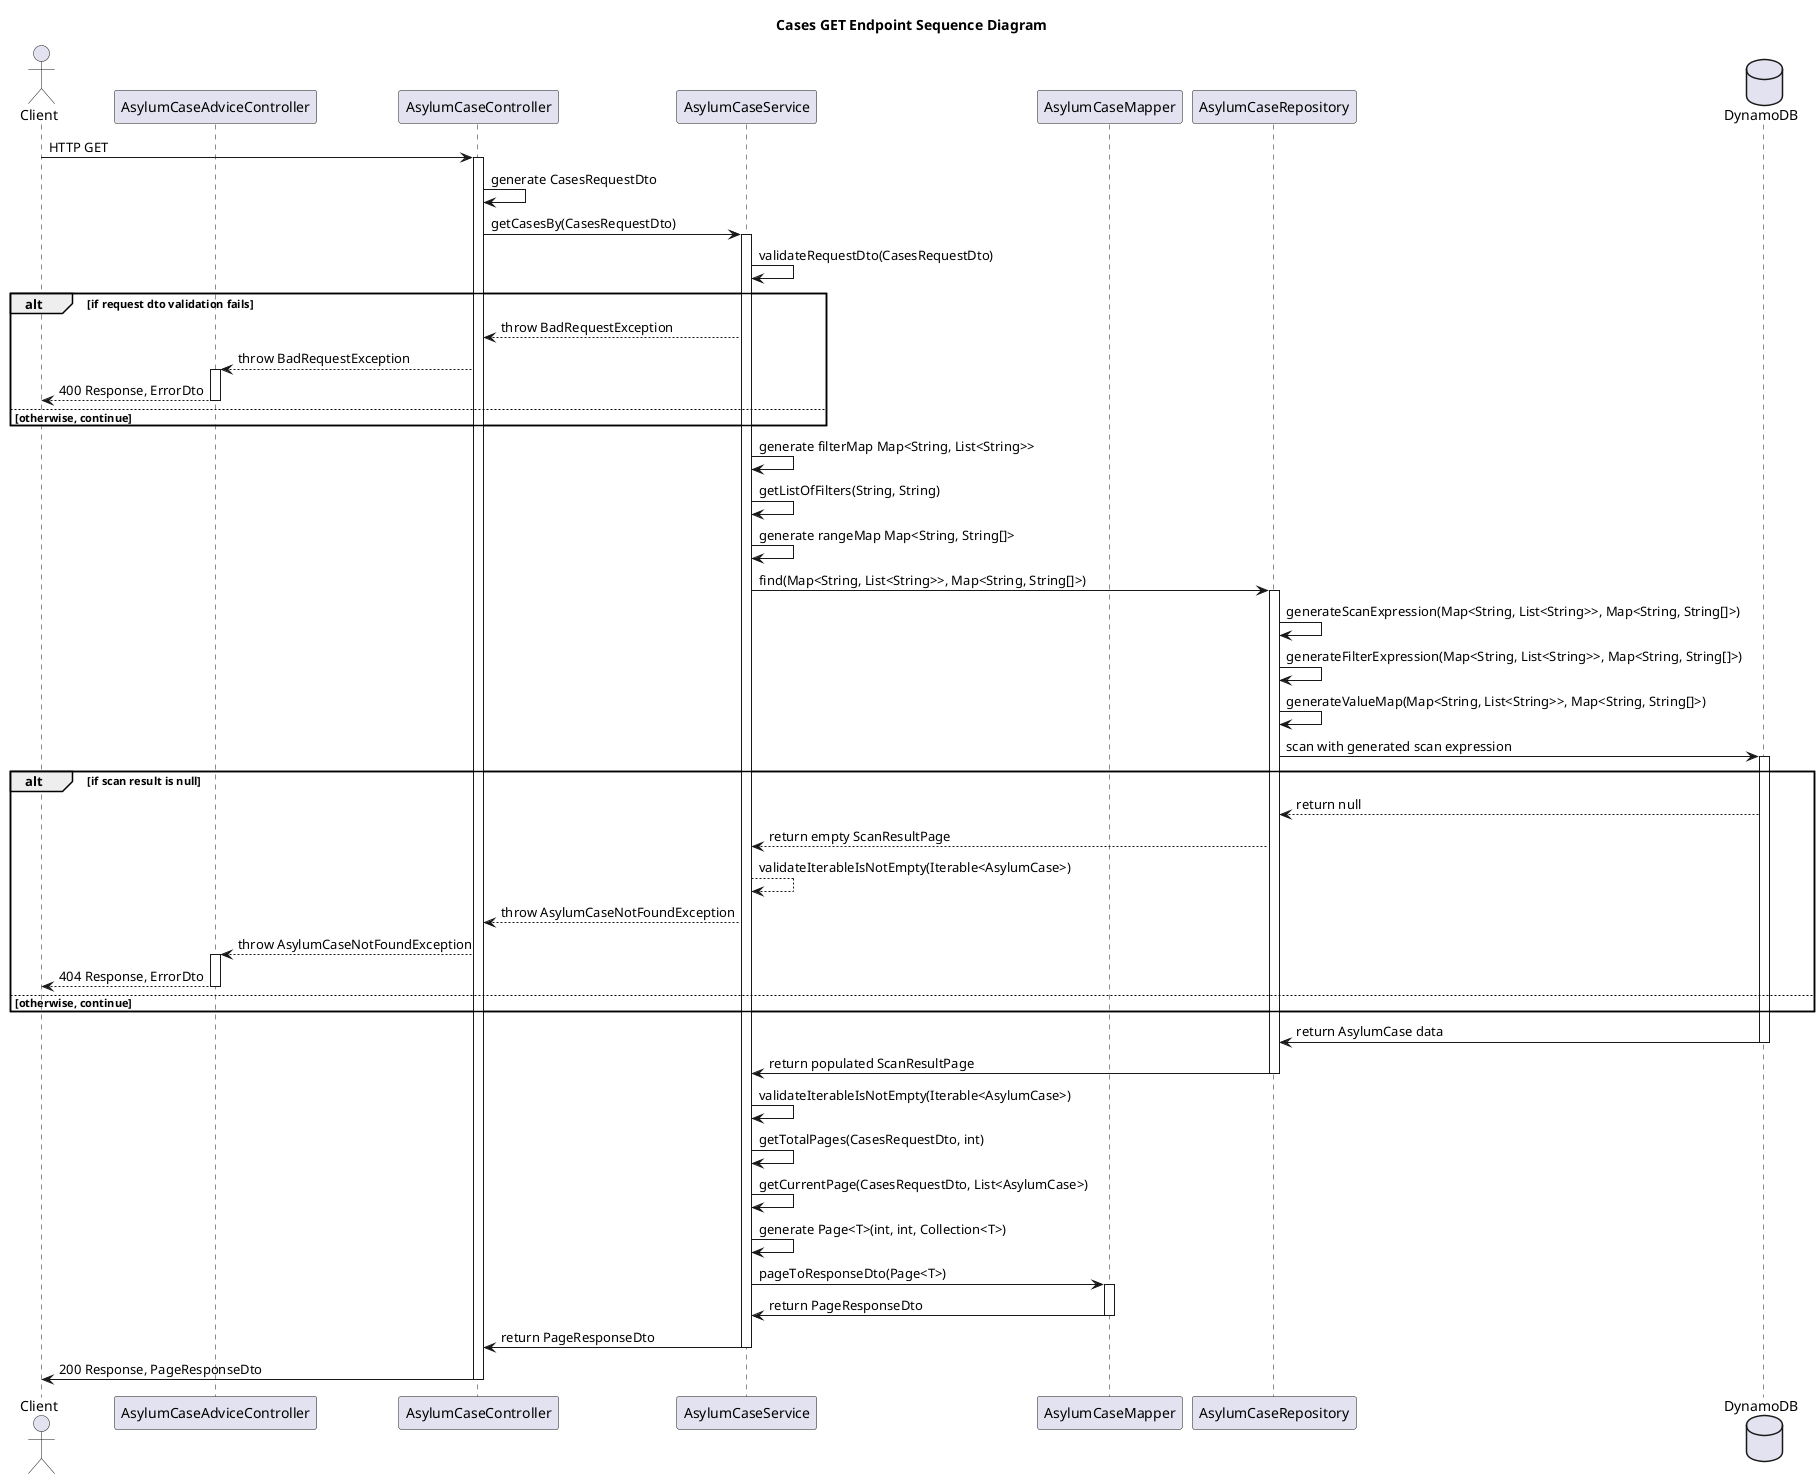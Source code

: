 @startuml
title Cases GET Endpoint Sequence Diagram

actor Client
participant "AsylumCaseAdviceController" as Advice
participant "AsylumCaseController" as Controller
participant "AsylumCaseService" as Service
participant "AsylumCaseMapper" as Mapper
participant "AsylumCaseRepository" as Repository
database DynamoDB

Client -> Controller : HTTP GET
activate Controller
Controller -> Controller : generate CasesRequestDto
Controller -> Service : getCasesBy(CasesRequestDto)
activate Service
Service -> Service : validateRequestDto(CasesRequestDto)

alt if request dto validation fails
Service --> Controller : throw BadRequestException
Controller --> Advice : throw BadRequestException
activate Advice
Advice --> Client : 400 Response, ErrorDto
deactivate Advice
else otherwise, continue
end

activate Service
Service -> Service : generate filterMap Map<String, List<String>>
Service -> Service : getListOfFilters(String, String)
Service -> Service : generate rangeMap Map<String, String[]>

Service -> Repository : find(Map<String, List<String>>, Map<String, String[]>)
activate Repository
Repository -> Repository : generateScanExpression(Map<String, List<String>>, Map<String, String[]>)
Repository -> Repository : generateFilterExpression(Map<String, List<String>>, Map<String, String[]>)
Repository -> Repository : generateValueMap(Map<String, List<String>>, Map<String, String[]>)
Repository -> DynamoDB : scan with generated scan expression
activate DynamoDB

alt if scan result is null
DynamoDB --> Repository : return null
Repository --> Service : return empty ScanResultPage
Service --> Service : validateIterableIsNotEmpty(Iterable<AsylumCase>)
Service --> Controller : throw AsylumCaseNotFoundException
Controller --> Advice : throw AsylumCaseNotFoundException

activate Advice
Advice --> Client : 404 Response, ErrorDto
deactivate Advice
else otherwise, continue
end

DynamoDB -> Repository : return AsylumCase data
deactivate DynamoDB
Repository -> Service : return populated ScanResultPage
deactivate Repository

Service -> Service : validateIterableIsNotEmpty(Iterable<AsylumCase>)
Service -> Service : getTotalPages(CasesRequestDto, int)
Service -> Service : getCurrentPage(CasesRequestDto, List<AsylumCase>)
Service -> Service : generate Page<T>(int, int, Collection<T>)
Service -> Mapper : pageToResponseDto(Page<T>)

activate Mapper
Mapper -> Service : return PageResponseDto
deactivate Mapper

Service -> Controller : return PageResponseDto
deactivate Service

Controller -> Client : 200 Response, PageResponseDto
deactivate Controller
@enduml
